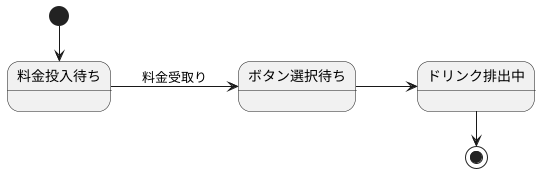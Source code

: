 @startuml ステートマシン図_自動販売機
left to right direction
[*] -right-> 料金投入待ち 
料金投入待ち -down-> ボタン選択待ち  :料金受取り
' PlantUMLに結合点の表示形式はない
ボタン選択待ち --> ドリンク排出中
ドリンク排出中 -right-> [*]

@enduml